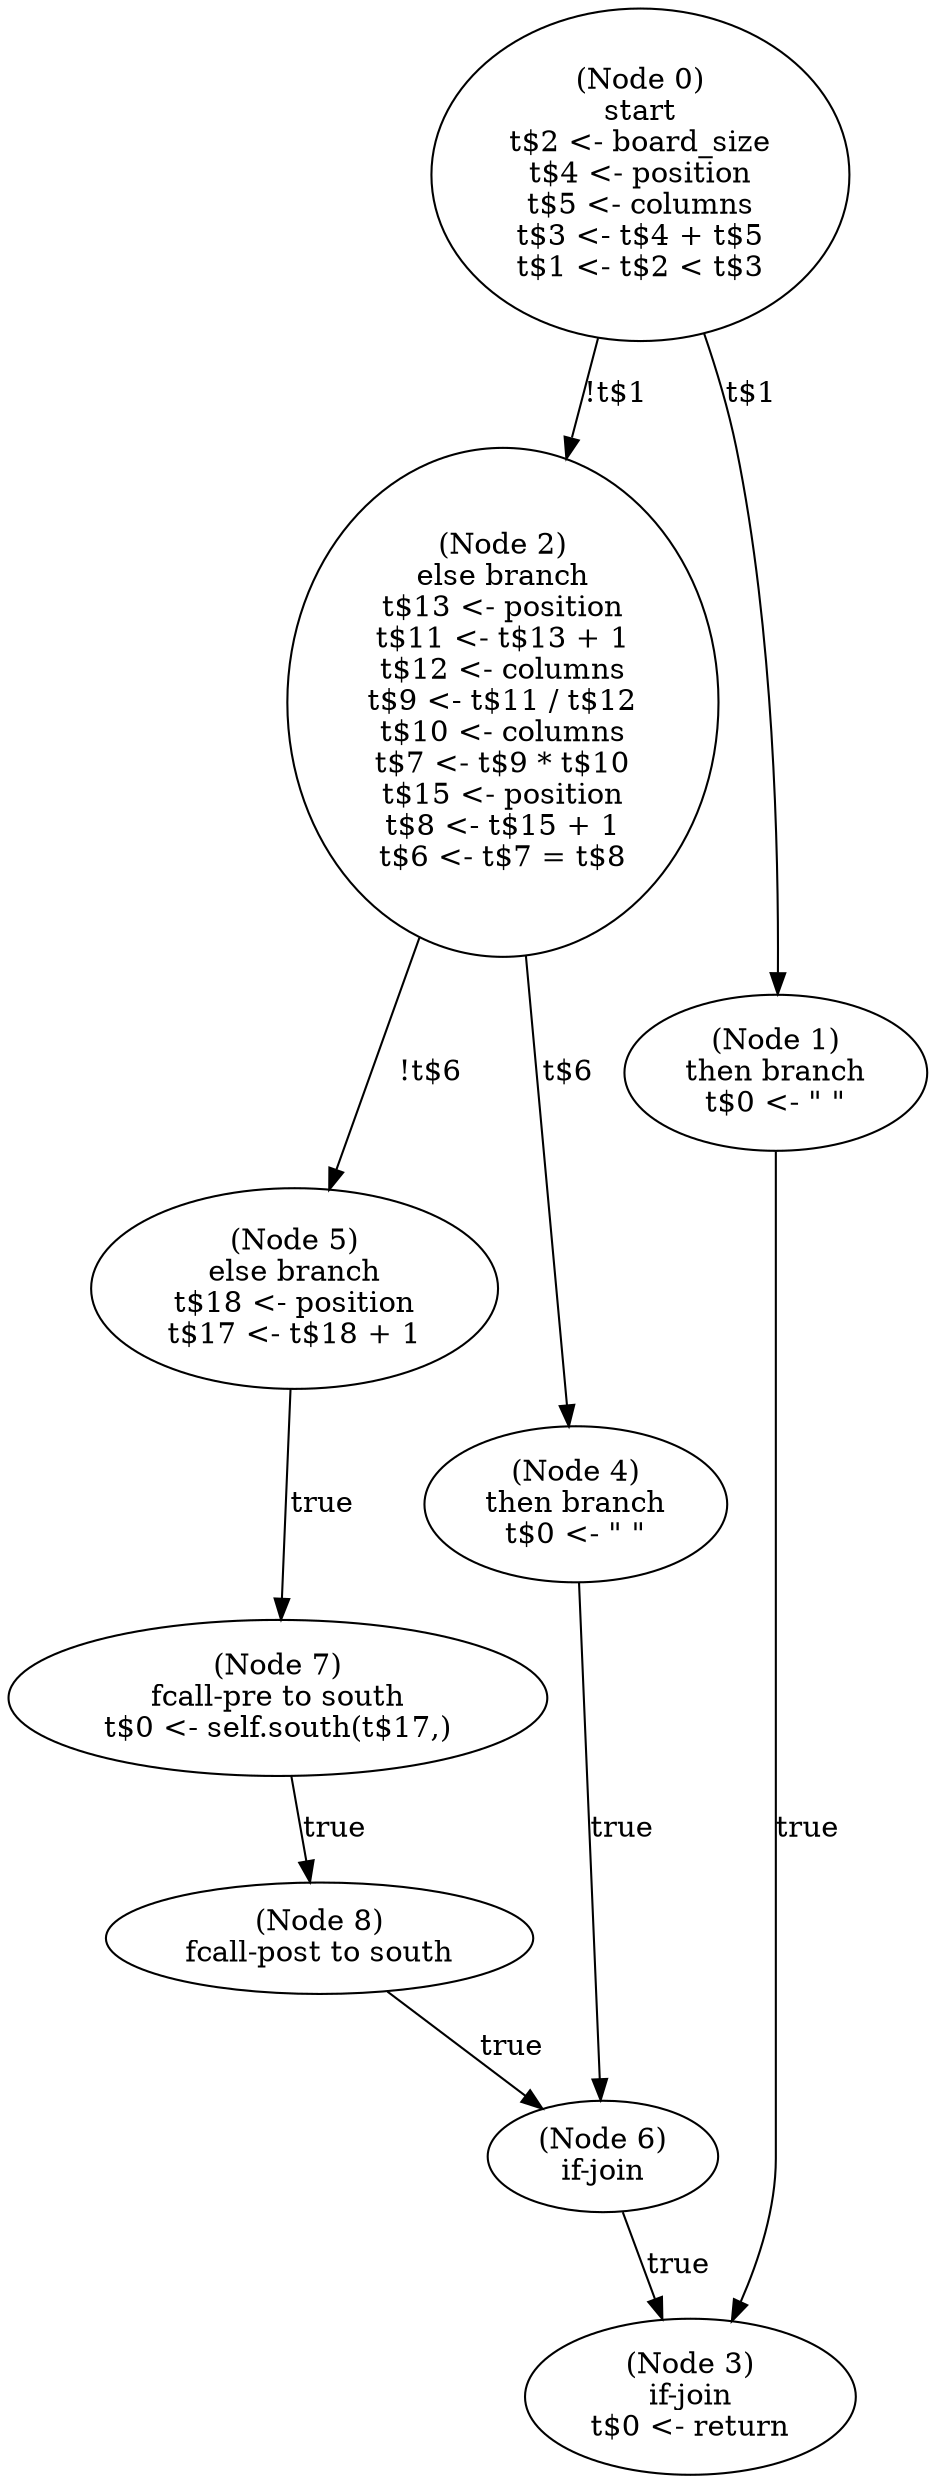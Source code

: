 digraph southeast_post {
  n0 [label="(Node 0)\nstart\nt$2 <- board_size\nt$4 <- position\nt$5 <- columns\nt$3 <- t$4 + t$5\nt$1 <- t$2 < t$3\n"];
 n0 -> n2 [label="!t$1"];
 n0 -> n1 [label="t$1"];
  n1 [label="(Node 1)\nthen branch\nt$0 <- \" \"\n"];
 n1 -> n3 [label="true"];
  n2 [label="(Node 2)\nelse branch\nt$13 <- position\nt$11 <- t$13 + 1\nt$12 <- columns\nt$9 <- t$11 / t$12\nt$10 <- columns\nt$7 <- t$9 * t$10\nt$15 <- position\nt$8 <- t$15 + 1\nt$6 <- t$7 = t$8\n"];
 n2 -> n5 [label="!t$6"];
 n2 -> n4 [label="t$6"];
  n3 [label="(Node 3)\nif-join\nt$0 <- return\n"];
  n4 [label="(Node 4)\nthen branch\nt$0 <- \" \"\n"];
 n4 -> n6 [label="true"];
  n5 [label="(Node 5)\nelse branch\nt$18 <- position\nt$17 <- t$18 + 1\n"];
 n5 -> n7 [label="true"];
  n6 [label="(Node 6)\nif-join\n"];
 n6 -> n3 [label="true"];
  n7 [label="(Node 7)\nfcall-pre to south\nt$0 <- self.south(t$17,)\n"];
 n7 -> n8 [label="true"];
  n8 [label="(Node 8)\nfcall-post to south\n"];
 n8 -> n6 [label="true"];
}
